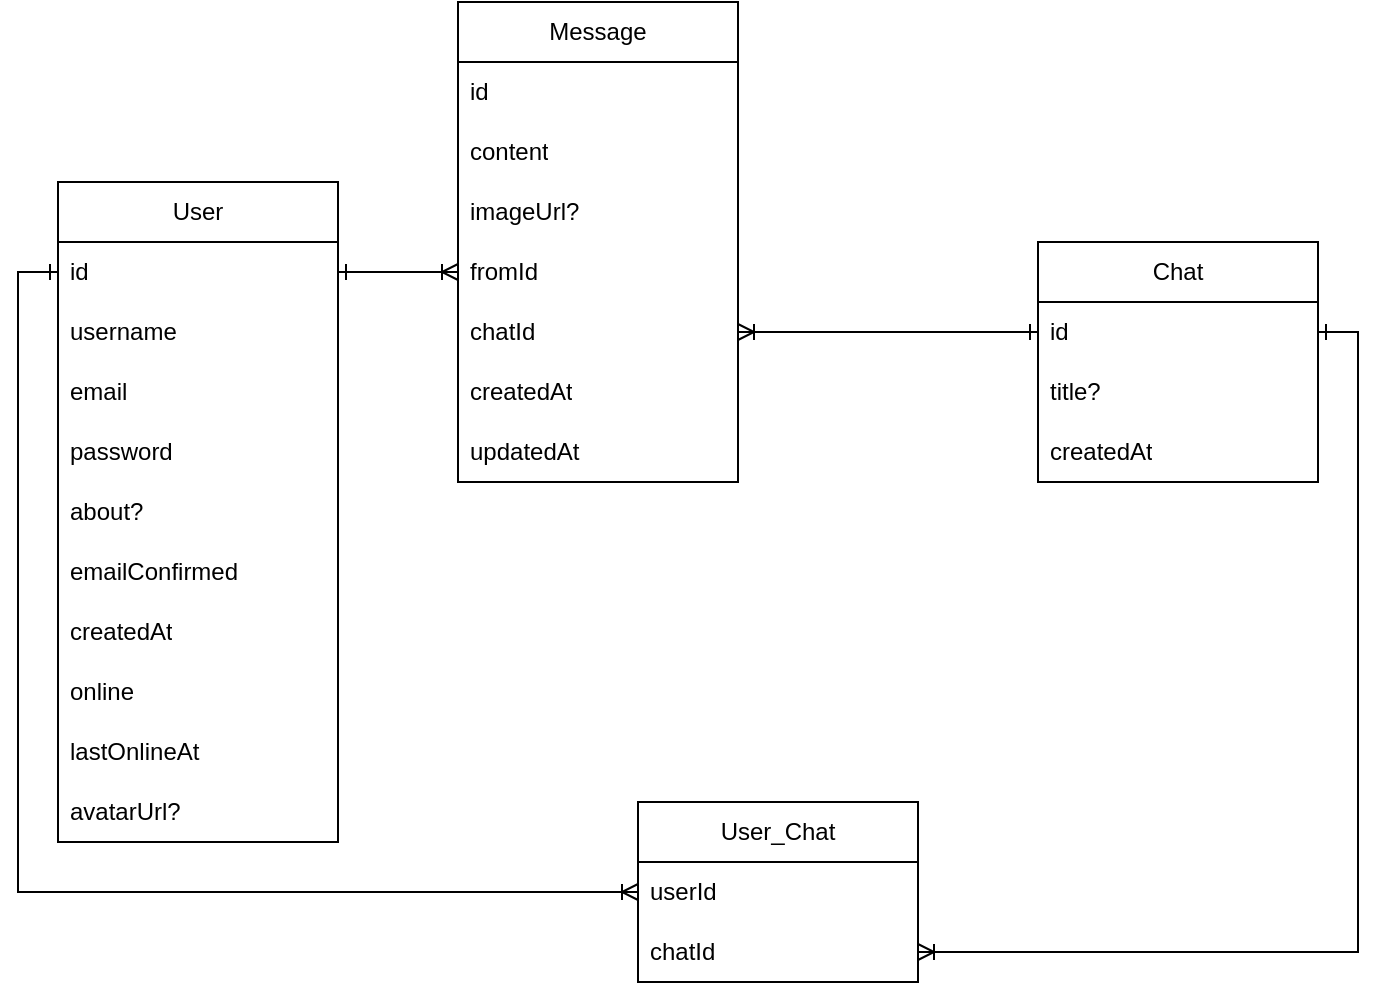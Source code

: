 <mxfile version="24.7.17">
  <diagram name="Page-1" id="xPkQgLgqwgK3NLQ5o07g">
    <mxGraphModel dx="2051" dy="896" grid="1" gridSize="10" guides="1" tooltips="1" connect="1" arrows="1" fold="1" page="1" pageScale="1" pageWidth="827" pageHeight="1169" math="0" shadow="0">
      <root>
        <mxCell id="0" />
        <mxCell id="1" parent="0" />
        <mxCell id="JemjTFqljZt_PgJgaj7n-1" value="User" style="swimlane;fontStyle=0;childLayout=stackLayout;horizontal=1;startSize=30;horizontalStack=0;resizeParent=1;resizeParentMax=0;resizeLast=0;collapsible=1;marginBottom=0;whiteSpace=wrap;html=1;" vertex="1" parent="1">
          <mxGeometry x="20" y="180" width="140" height="330" as="geometry" />
        </mxCell>
        <mxCell id="JemjTFqljZt_PgJgaj7n-2" value="id" style="text;strokeColor=none;fillColor=none;align=left;verticalAlign=middle;spacingLeft=4;spacingRight=4;overflow=hidden;points=[[0,0.5],[1,0.5]];portConstraint=eastwest;rotatable=0;whiteSpace=wrap;html=1;" vertex="1" parent="JemjTFqljZt_PgJgaj7n-1">
          <mxGeometry y="30" width="140" height="30" as="geometry" />
        </mxCell>
        <mxCell id="JemjTFqljZt_PgJgaj7n-3" value="username" style="text;strokeColor=none;fillColor=none;align=left;verticalAlign=middle;spacingLeft=4;spacingRight=4;overflow=hidden;points=[[0,0.5],[1,0.5]];portConstraint=eastwest;rotatable=0;whiteSpace=wrap;html=1;" vertex="1" parent="JemjTFqljZt_PgJgaj7n-1">
          <mxGeometry y="60" width="140" height="30" as="geometry" />
        </mxCell>
        <mxCell id="JemjTFqljZt_PgJgaj7n-4" value="email" style="text;strokeColor=none;fillColor=none;align=left;verticalAlign=middle;spacingLeft=4;spacingRight=4;overflow=hidden;points=[[0,0.5],[1,0.5]];portConstraint=eastwest;rotatable=0;whiteSpace=wrap;html=1;" vertex="1" parent="JemjTFqljZt_PgJgaj7n-1">
          <mxGeometry y="90" width="140" height="30" as="geometry" />
        </mxCell>
        <mxCell id="JemjTFqljZt_PgJgaj7n-13" value="password" style="text;strokeColor=none;fillColor=none;align=left;verticalAlign=middle;spacingLeft=4;spacingRight=4;overflow=hidden;points=[[0,0.5],[1,0.5]];portConstraint=eastwest;rotatable=0;whiteSpace=wrap;html=1;" vertex="1" parent="JemjTFqljZt_PgJgaj7n-1">
          <mxGeometry y="120" width="140" height="30" as="geometry" />
        </mxCell>
        <mxCell id="JemjTFqljZt_PgJgaj7n-14" value="about?" style="text;strokeColor=none;fillColor=none;align=left;verticalAlign=middle;spacingLeft=4;spacingRight=4;overflow=hidden;points=[[0,0.5],[1,0.5]];portConstraint=eastwest;rotatable=0;whiteSpace=wrap;html=1;" vertex="1" parent="JemjTFqljZt_PgJgaj7n-1">
          <mxGeometry y="150" width="140" height="30" as="geometry" />
        </mxCell>
        <mxCell id="JemjTFqljZt_PgJgaj7n-15" value="emailConfirmed" style="text;strokeColor=none;fillColor=none;align=left;verticalAlign=middle;spacingLeft=4;spacingRight=4;overflow=hidden;points=[[0,0.5],[1,0.5]];portConstraint=eastwest;rotatable=0;whiteSpace=wrap;html=1;" vertex="1" parent="JemjTFqljZt_PgJgaj7n-1">
          <mxGeometry y="180" width="140" height="30" as="geometry" />
        </mxCell>
        <mxCell id="JemjTFqljZt_PgJgaj7n-16" value="createdAt" style="text;strokeColor=none;fillColor=none;align=left;verticalAlign=middle;spacingLeft=4;spacingRight=4;overflow=hidden;points=[[0,0.5],[1,0.5]];portConstraint=eastwest;rotatable=0;whiteSpace=wrap;html=1;" vertex="1" parent="JemjTFqljZt_PgJgaj7n-1">
          <mxGeometry y="210" width="140" height="30" as="geometry" />
        </mxCell>
        <mxCell id="JemjTFqljZt_PgJgaj7n-17" value="online" style="text;strokeColor=none;fillColor=none;align=left;verticalAlign=middle;spacingLeft=4;spacingRight=4;overflow=hidden;points=[[0,0.5],[1,0.5]];portConstraint=eastwest;rotatable=0;whiteSpace=wrap;html=1;" vertex="1" parent="JemjTFqljZt_PgJgaj7n-1">
          <mxGeometry y="240" width="140" height="30" as="geometry" />
        </mxCell>
        <mxCell id="JemjTFqljZt_PgJgaj7n-18" value="lastOnlineAt" style="text;strokeColor=none;fillColor=none;align=left;verticalAlign=middle;spacingLeft=4;spacingRight=4;overflow=hidden;points=[[0,0.5],[1,0.5]];portConstraint=eastwest;rotatable=0;whiteSpace=wrap;html=1;" vertex="1" parent="JemjTFqljZt_PgJgaj7n-1">
          <mxGeometry y="270" width="140" height="30" as="geometry" />
        </mxCell>
        <mxCell id="JemjTFqljZt_PgJgaj7n-32" value="avatarUrl?" style="text;strokeColor=none;fillColor=none;align=left;verticalAlign=middle;spacingLeft=4;spacingRight=4;overflow=hidden;points=[[0,0.5],[1,0.5]];portConstraint=eastwest;rotatable=0;whiteSpace=wrap;html=1;" vertex="1" parent="JemjTFqljZt_PgJgaj7n-1">
          <mxGeometry y="300" width="140" height="30" as="geometry" />
        </mxCell>
        <mxCell id="JemjTFqljZt_PgJgaj7n-5" value="Message" style="swimlane;fontStyle=0;childLayout=stackLayout;horizontal=1;startSize=30;horizontalStack=0;resizeParent=1;resizeParentMax=0;resizeLast=0;collapsible=1;marginBottom=0;whiteSpace=wrap;html=1;" vertex="1" parent="1">
          <mxGeometry x="220" y="90" width="140" height="240" as="geometry" />
        </mxCell>
        <mxCell id="JemjTFqljZt_PgJgaj7n-6" value="id" style="text;strokeColor=none;fillColor=none;align=left;verticalAlign=middle;spacingLeft=4;spacingRight=4;overflow=hidden;points=[[0,0.5],[1,0.5]];portConstraint=eastwest;rotatable=0;whiteSpace=wrap;html=1;" vertex="1" parent="JemjTFqljZt_PgJgaj7n-5">
          <mxGeometry y="30" width="140" height="30" as="geometry" />
        </mxCell>
        <mxCell id="JemjTFqljZt_PgJgaj7n-7" value="content" style="text;strokeColor=none;fillColor=none;align=left;verticalAlign=middle;spacingLeft=4;spacingRight=4;overflow=hidden;points=[[0,0.5],[1,0.5]];portConstraint=eastwest;rotatable=0;whiteSpace=wrap;html=1;" vertex="1" parent="JemjTFqljZt_PgJgaj7n-5">
          <mxGeometry y="60" width="140" height="30" as="geometry" />
        </mxCell>
        <mxCell id="JemjTFqljZt_PgJgaj7n-8" value="imageUrl?" style="text;strokeColor=none;fillColor=none;align=left;verticalAlign=middle;spacingLeft=4;spacingRight=4;overflow=hidden;points=[[0,0.5],[1,0.5]];portConstraint=eastwest;rotatable=0;whiteSpace=wrap;html=1;" vertex="1" parent="JemjTFqljZt_PgJgaj7n-5">
          <mxGeometry y="90" width="140" height="30" as="geometry" />
        </mxCell>
        <mxCell id="JemjTFqljZt_PgJgaj7n-19" value="fromId" style="text;strokeColor=none;fillColor=none;align=left;verticalAlign=middle;spacingLeft=4;spacingRight=4;overflow=hidden;points=[[0,0.5],[1,0.5]];portConstraint=eastwest;rotatable=0;whiteSpace=wrap;html=1;" vertex="1" parent="JemjTFqljZt_PgJgaj7n-5">
          <mxGeometry y="120" width="140" height="30" as="geometry" />
        </mxCell>
        <mxCell id="JemjTFqljZt_PgJgaj7n-20" value="chatId" style="text;strokeColor=none;fillColor=none;align=left;verticalAlign=middle;spacingLeft=4;spacingRight=4;overflow=hidden;points=[[0,0.5],[1,0.5]];portConstraint=eastwest;rotatable=0;whiteSpace=wrap;html=1;" vertex="1" parent="JemjTFqljZt_PgJgaj7n-5">
          <mxGeometry y="150" width="140" height="30" as="geometry" />
        </mxCell>
        <mxCell id="JemjTFqljZt_PgJgaj7n-21" value="createdAt" style="text;strokeColor=none;fillColor=none;align=left;verticalAlign=middle;spacingLeft=4;spacingRight=4;overflow=hidden;points=[[0,0.5],[1,0.5]];portConstraint=eastwest;rotatable=0;whiteSpace=wrap;html=1;" vertex="1" parent="JemjTFqljZt_PgJgaj7n-5">
          <mxGeometry y="180" width="140" height="30" as="geometry" />
        </mxCell>
        <mxCell id="JemjTFqljZt_PgJgaj7n-22" value="updatedAt" style="text;strokeColor=none;fillColor=none;align=left;verticalAlign=middle;spacingLeft=4;spacingRight=4;overflow=hidden;points=[[0,0.5],[1,0.5]];portConstraint=eastwest;rotatable=0;whiteSpace=wrap;html=1;" vertex="1" parent="JemjTFqljZt_PgJgaj7n-5">
          <mxGeometry y="210" width="140" height="30" as="geometry" />
        </mxCell>
        <mxCell id="JemjTFqljZt_PgJgaj7n-9" value="Chat" style="swimlane;fontStyle=0;childLayout=stackLayout;horizontal=1;startSize=30;horizontalStack=0;resizeParent=1;resizeParentMax=0;resizeLast=0;collapsible=1;marginBottom=0;whiteSpace=wrap;html=1;" vertex="1" parent="1">
          <mxGeometry x="510" y="210" width="140" height="120" as="geometry" />
        </mxCell>
        <mxCell id="JemjTFqljZt_PgJgaj7n-10" value="id" style="text;strokeColor=none;fillColor=none;align=left;verticalAlign=middle;spacingLeft=4;spacingRight=4;overflow=hidden;points=[[0,0.5],[1,0.5]];portConstraint=eastwest;rotatable=0;whiteSpace=wrap;html=1;" vertex="1" parent="JemjTFqljZt_PgJgaj7n-9">
          <mxGeometry y="30" width="140" height="30" as="geometry" />
        </mxCell>
        <mxCell id="JemjTFqljZt_PgJgaj7n-11" value="title?" style="text;strokeColor=none;fillColor=none;align=left;verticalAlign=middle;spacingLeft=4;spacingRight=4;overflow=hidden;points=[[0,0.5],[1,0.5]];portConstraint=eastwest;rotatable=0;whiteSpace=wrap;html=1;" vertex="1" parent="JemjTFqljZt_PgJgaj7n-9">
          <mxGeometry y="60" width="140" height="30" as="geometry" />
        </mxCell>
        <mxCell id="JemjTFqljZt_PgJgaj7n-31" value="createdAt" style="text;strokeColor=none;fillColor=none;align=left;verticalAlign=middle;spacingLeft=4;spacingRight=4;overflow=hidden;points=[[0,0.5],[1,0.5]];portConstraint=eastwest;rotatable=0;whiteSpace=wrap;html=1;" vertex="1" parent="JemjTFqljZt_PgJgaj7n-9">
          <mxGeometry y="90" width="140" height="30" as="geometry" />
        </mxCell>
        <mxCell id="JemjTFqljZt_PgJgaj7n-23" value="User_Chat" style="swimlane;fontStyle=0;childLayout=stackLayout;horizontal=1;startSize=30;horizontalStack=0;resizeParent=1;resizeParentMax=0;resizeLast=0;collapsible=1;marginBottom=0;whiteSpace=wrap;html=1;" vertex="1" parent="1">
          <mxGeometry x="310" y="490" width="140" height="90" as="geometry" />
        </mxCell>
        <mxCell id="JemjTFqljZt_PgJgaj7n-24" value="userId" style="text;strokeColor=none;fillColor=none;align=left;verticalAlign=middle;spacingLeft=4;spacingRight=4;overflow=hidden;points=[[0,0.5],[1,0.5]];portConstraint=eastwest;rotatable=0;whiteSpace=wrap;html=1;" vertex="1" parent="JemjTFqljZt_PgJgaj7n-23">
          <mxGeometry y="30" width="140" height="30" as="geometry" />
        </mxCell>
        <mxCell id="JemjTFqljZt_PgJgaj7n-25" value="chatId" style="text;strokeColor=none;fillColor=none;align=left;verticalAlign=middle;spacingLeft=4;spacingRight=4;overflow=hidden;points=[[0,0.5],[1,0.5]];portConstraint=eastwest;rotatable=0;whiteSpace=wrap;html=1;" vertex="1" parent="JemjTFqljZt_PgJgaj7n-23">
          <mxGeometry y="60" width="140" height="30" as="geometry" />
        </mxCell>
        <mxCell id="JemjTFqljZt_PgJgaj7n-27" style="edgeStyle=orthogonalEdgeStyle;rounded=0;orthogonalLoop=1;jettySize=auto;html=1;exitX=0;exitY=0.5;exitDx=0;exitDy=0;entryX=1;entryY=0.5;entryDx=0;entryDy=0;startArrow=ERoneToMany;startFill=0;endArrow=ERone;endFill=0;" edge="1" parent="1" source="JemjTFqljZt_PgJgaj7n-19" target="JemjTFqljZt_PgJgaj7n-2">
          <mxGeometry relative="1" as="geometry" />
        </mxCell>
        <mxCell id="JemjTFqljZt_PgJgaj7n-28" style="edgeStyle=orthogonalEdgeStyle;rounded=0;orthogonalLoop=1;jettySize=auto;html=1;exitX=1;exitY=0.5;exitDx=0;exitDy=0;entryX=0;entryY=0.5;entryDx=0;entryDy=0;endArrow=ERone;endFill=0;startArrow=ERoneToMany;startFill=0;" edge="1" parent="1" source="JemjTFqljZt_PgJgaj7n-20" target="JemjTFqljZt_PgJgaj7n-10">
          <mxGeometry relative="1" as="geometry" />
        </mxCell>
        <mxCell id="JemjTFqljZt_PgJgaj7n-29" style="edgeStyle=orthogonalEdgeStyle;rounded=0;orthogonalLoop=1;jettySize=auto;html=1;exitX=1;exitY=0.5;exitDx=0;exitDy=0;entryX=1;entryY=0.5;entryDx=0;entryDy=0;endArrow=ERoneToMany;endFill=0;startArrow=ERone;startFill=0;" edge="1" parent="1" source="JemjTFqljZt_PgJgaj7n-10" target="JemjTFqljZt_PgJgaj7n-25">
          <mxGeometry relative="1" as="geometry" />
        </mxCell>
        <mxCell id="JemjTFqljZt_PgJgaj7n-30" style="edgeStyle=orthogonalEdgeStyle;rounded=0;orthogonalLoop=1;jettySize=auto;html=1;exitX=0;exitY=0.5;exitDx=0;exitDy=0;entryX=0;entryY=0.5;entryDx=0;entryDy=0;endArrow=ERone;endFill=0;startArrow=ERoneToMany;startFill=0;" edge="1" parent="1" source="JemjTFqljZt_PgJgaj7n-24" target="JemjTFqljZt_PgJgaj7n-2">
          <mxGeometry relative="1" as="geometry" />
        </mxCell>
      </root>
    </mxGraphModel>
  </diagram>
</mxfile>
